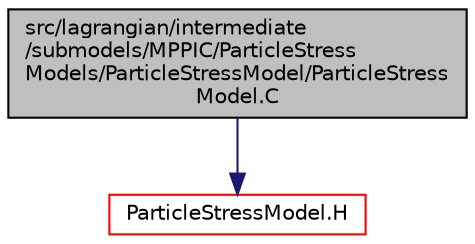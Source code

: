 digraph "src/lagrangian/intermediate/submodels/MPPIC/ParticleStressModels/ParticleStressModel/ParticleStressModel.C"
{
  bgcolor="transparent";
  edge [fontname="Helvetica",fontsize="10",labelfontname="Helvetica",labelfontsize="10"];
  node [fontname="Helvetica",fontsize="10",shape=record];
  Node1 [label="src/lagrangian/intermediate\l/submodels/MPPIC/ParticleStress\lModels/ParticleStressModel/ParticleStress\lModel.C",height=0.2,width=0.4,color="black", fillcolor="grey75", style="filled", fontcolor="black"];
  Node1 -> Node2 [color="midnightblue",fontsize="10",style="solid",fontname="Helvetica"];
  Node2 [label="ParticleStressModel.H",height=0.2,width=0.4,color="red",URL="$a06965.html"];
}
